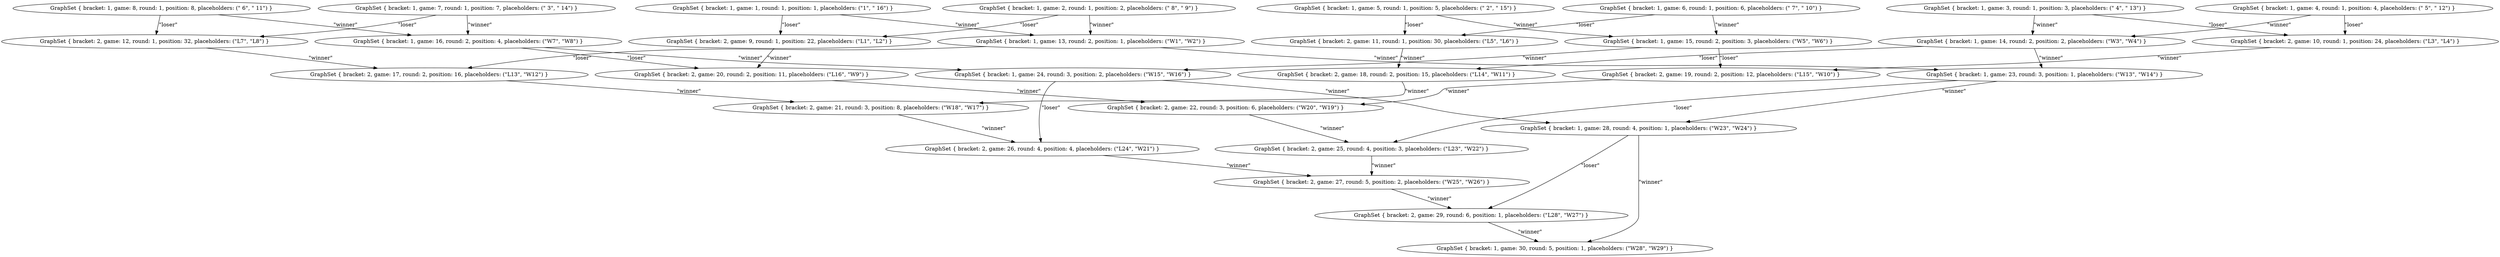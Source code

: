 digraph {
    0 [ label = "GraphSet { bracket: 1, game: 1, round: 1, position: 1, placeholders: (\"1\", \" 16\") }" ]
    1 [ label = "GraphSet { bracket: 1, game: 2, round: 1, position: 2, placeholders: (\" 8\", \" 9\") }" ]
    2 [ label = "GraphSet { bracket: 1, game: 3, round: 1, position: 3, placeholders: (\" 4\", \" 13\") }" ]
    3 [ label = "GraphSet { bracket: 1, game: 4, round: 1, position: 4, placeholders: (\" 5\", \" 12\") }" ]
    4 [ label = "GraphSet { bracket: 1, game: 5, round: 1, position: 5, placeholders: (\" 2\", \" 15\") }" ]
    5 [ label = "GraphSet { bracket: 1, game: 6, round: 1, position: 6, placeholders: (\" 7\", \" 10\") }" ]
    6 [ label = "GraphSet { bracket: 1, game: 7, round: 1, position: 7, placeholders: (\" 3\", \" 14\") }" ]
    7 [ label = "GraphSet { bracket: 1, game: 8, round: 1, position: 8, placeholders: (\" 6\", \" 11\") }" ]
    29 [ label = "GraphSet { bracket: 2, game: 9, round: 1, position: 22, placeholders: (\"L1\", \"L2\") }" ]
    31 [ label = "GraphSet { bracket: 2, game: 10, round: 1, position: 24, placeholders: (\"L3\", \"L4\") }" ]
    37 [ label = "GraphSet { bracket: 2, game: 11, round: 1, position: 30, placeholders: (\"L5\", \"L6\") }" ]
    39 [ label = "GraphSet { bracket: 2, game: 12, round: 1, position: 32, placeholders: (\"L7\", \"L8\") }" ]
    40 [ label = "GraphSet { bracket: 1, game: 13, round: 2, position: 1, placeholders: (\"W1\", \"W2\") }" ]
    41 [ label = "GraphSet { bracket: 1, game: 14, round: 2, position: 2, placeholders: (\"W3\", \"W4\") }" ]
    42 [ label = "GraphSet { bracket: 1, game: 15, round: 2, position: 3, placeholders: (\"W5\", \"W6\") }" ]
    43 [ label = "GraphSet { bracket: 1, game: 16, round: 2, position: 4, placeholders: (\"W7\", \"W8\") }" ]
    44 [ label = "GraphSet { bracket: 2, game: 20, round: 2, position: 11, placeholders: (\"L16\", \"W9\") }" ]
    45 [ label = "GraphSet { bracket: 2, game: 19, round: 2, position: 12, placeholders: (\"L15\", \"W10\") }" ]
    46 [ label = "GraphSet { bracket: 2, game: 18, round: 2, position: 15, placeholders: (\"L14\", \"W11\") }" ]
    47 [ label = "GraphSet { bracket: 2, game: 17, round: 2, position: 16, placeholders: (\"L13\", \"W12\") }" ]
    48 [ label = "GraphSet { bracket: 2, game: 22, round: 3, position: 6, placeholders: (\"W20\", \"W19\") }" ]
    49 [ label = "GraphSet { bracket: 2, game: 21, round: 3, position: 8, placeholders: (\"W18\", \"W17\") }" ]
    50 [ label = "GraphSet { bracket: 1, game: 23, round: 3, position: 1, placeholders: (\"W13\", \"W14\") }" ]
    51 [ label = "GraphSet { bracket: 1, game: 24, round: 3, position: 2, placeholders: (\"W15\", \"W16\") }" ]
    52 [ label = "GraphSet { bracket: 2, game: 25, round: 4, position: 3, placeholders: (\"L23\", \"W22\") }" ]
    53 [ label = "GraphSet { bracket: 2, game: 26, round: 4, position: 4, placeholders: (\"L24\", \"W21\") }" ]
    54 [ label = "GraphSet { bracket: 2, game: 27, round: 5, position: 2, placeholders: (\"W25\", \"W26\") }" ]
    55 [ label = "GraphSet { bracket: 1, game: 28, round: 4, position: 1, placeholders: (\"W23\", \"W24\") }" ]
    56 [ label = "GraphSet { bracket: 2, game: 29, round: 6, position: 1, placeholders: (\"L28\", \"W27\") }" ]
    57 [ label = "GraphSet { bracket: 1, game: 30, round: 5, position: 1, placeholders: (\"W28\", \"W29\") }" ]
    0 -> 29 [ label = "\"loser\"" ]
    1 -> 29 [ label = "\"loser\"" ]
    2 -> 31 [ label = "\"loser\"" ]
    3 -> 31 [ label = "\"loser\"" ]
    4 -> 37 [ label = "\"loser\"" ]
    5 -> 37 [ label = "\"loser\"" ]
    6 -> 39 [ label = "\"loser\"" ]
    7 -> 39 [ label = "\"loser\"" ]
    0 -> 40 [ label = "\"winner\"" ]
    1 -> 40 [ label = "\"winner\"" ]
    2 -> 41 [ label = "\"winner\"" ]
    3 -> 41 [ label = "\"winner\"" ]
    4 -> 42 [ label = "\"winner\"" ]
    5 -> 42 [ label = "\"winner\"" ]
    6 -> 43 [ label = "\"winner\"" ]
    7 -> 43 [ label = "\"winner\"" ]
    43 -> 44 [ label = "\"loser\"" ]
    29 -> 44 [ label = "\"winner\"" ]
    42 -> 45 [ label = "\"loser\"" ]
    31 -> 45 [ label = "\"winner\"" ]
    41 -> 46 [ label = "\"loser\"" ]
    37 -> 46 [ label = "\"winner\"" ]
    40 -> 47 [ label = "\"loser\"" ]
    39 -> 47 [ label = "\"winner\"" ]
    44 -> 48 [ label = "\"winner\"" ]
    45 -> 48 [ label = "\"winner\"" ]
    46 -> 49 [ label = "\"winner\"" ]
    47 -> 49 [ label = "\"winner\"" ]
    40 -> 50 [ label = "\"winner\"" ]
    41 -> 50 [ label = "\"winner\"" ]
    42 -> 51 [ label = "\"winner\"" ]
    43 -> 51 [ label = "\"winner\"" ]
    50 -> 52 [ label = "\"loser\"" ]
    48 -> 52 [ label = "\"winner\"" ]
    51 -> 53 [ label = "\"loser\"" ]
    49 -> 53 [ label = "\"winner\"" ]
    52 -> 54 [ label = "\"winner\"" ]
    53 -> 54 [ label = "\"winner\"" ]
    50 -> 55 [ label = "\"winner\"" ]
    51 -> 55 [ label = "\"winner\"" ]
    55 -> 56 [ label = "\"loser\"" ]
    54 -> 56 [ label = "\"winner\"" ]
    55 -> 57 [ label = "\"winner\"" ]
    56 -> 57 [ label = "\"winner\"" ]
}
